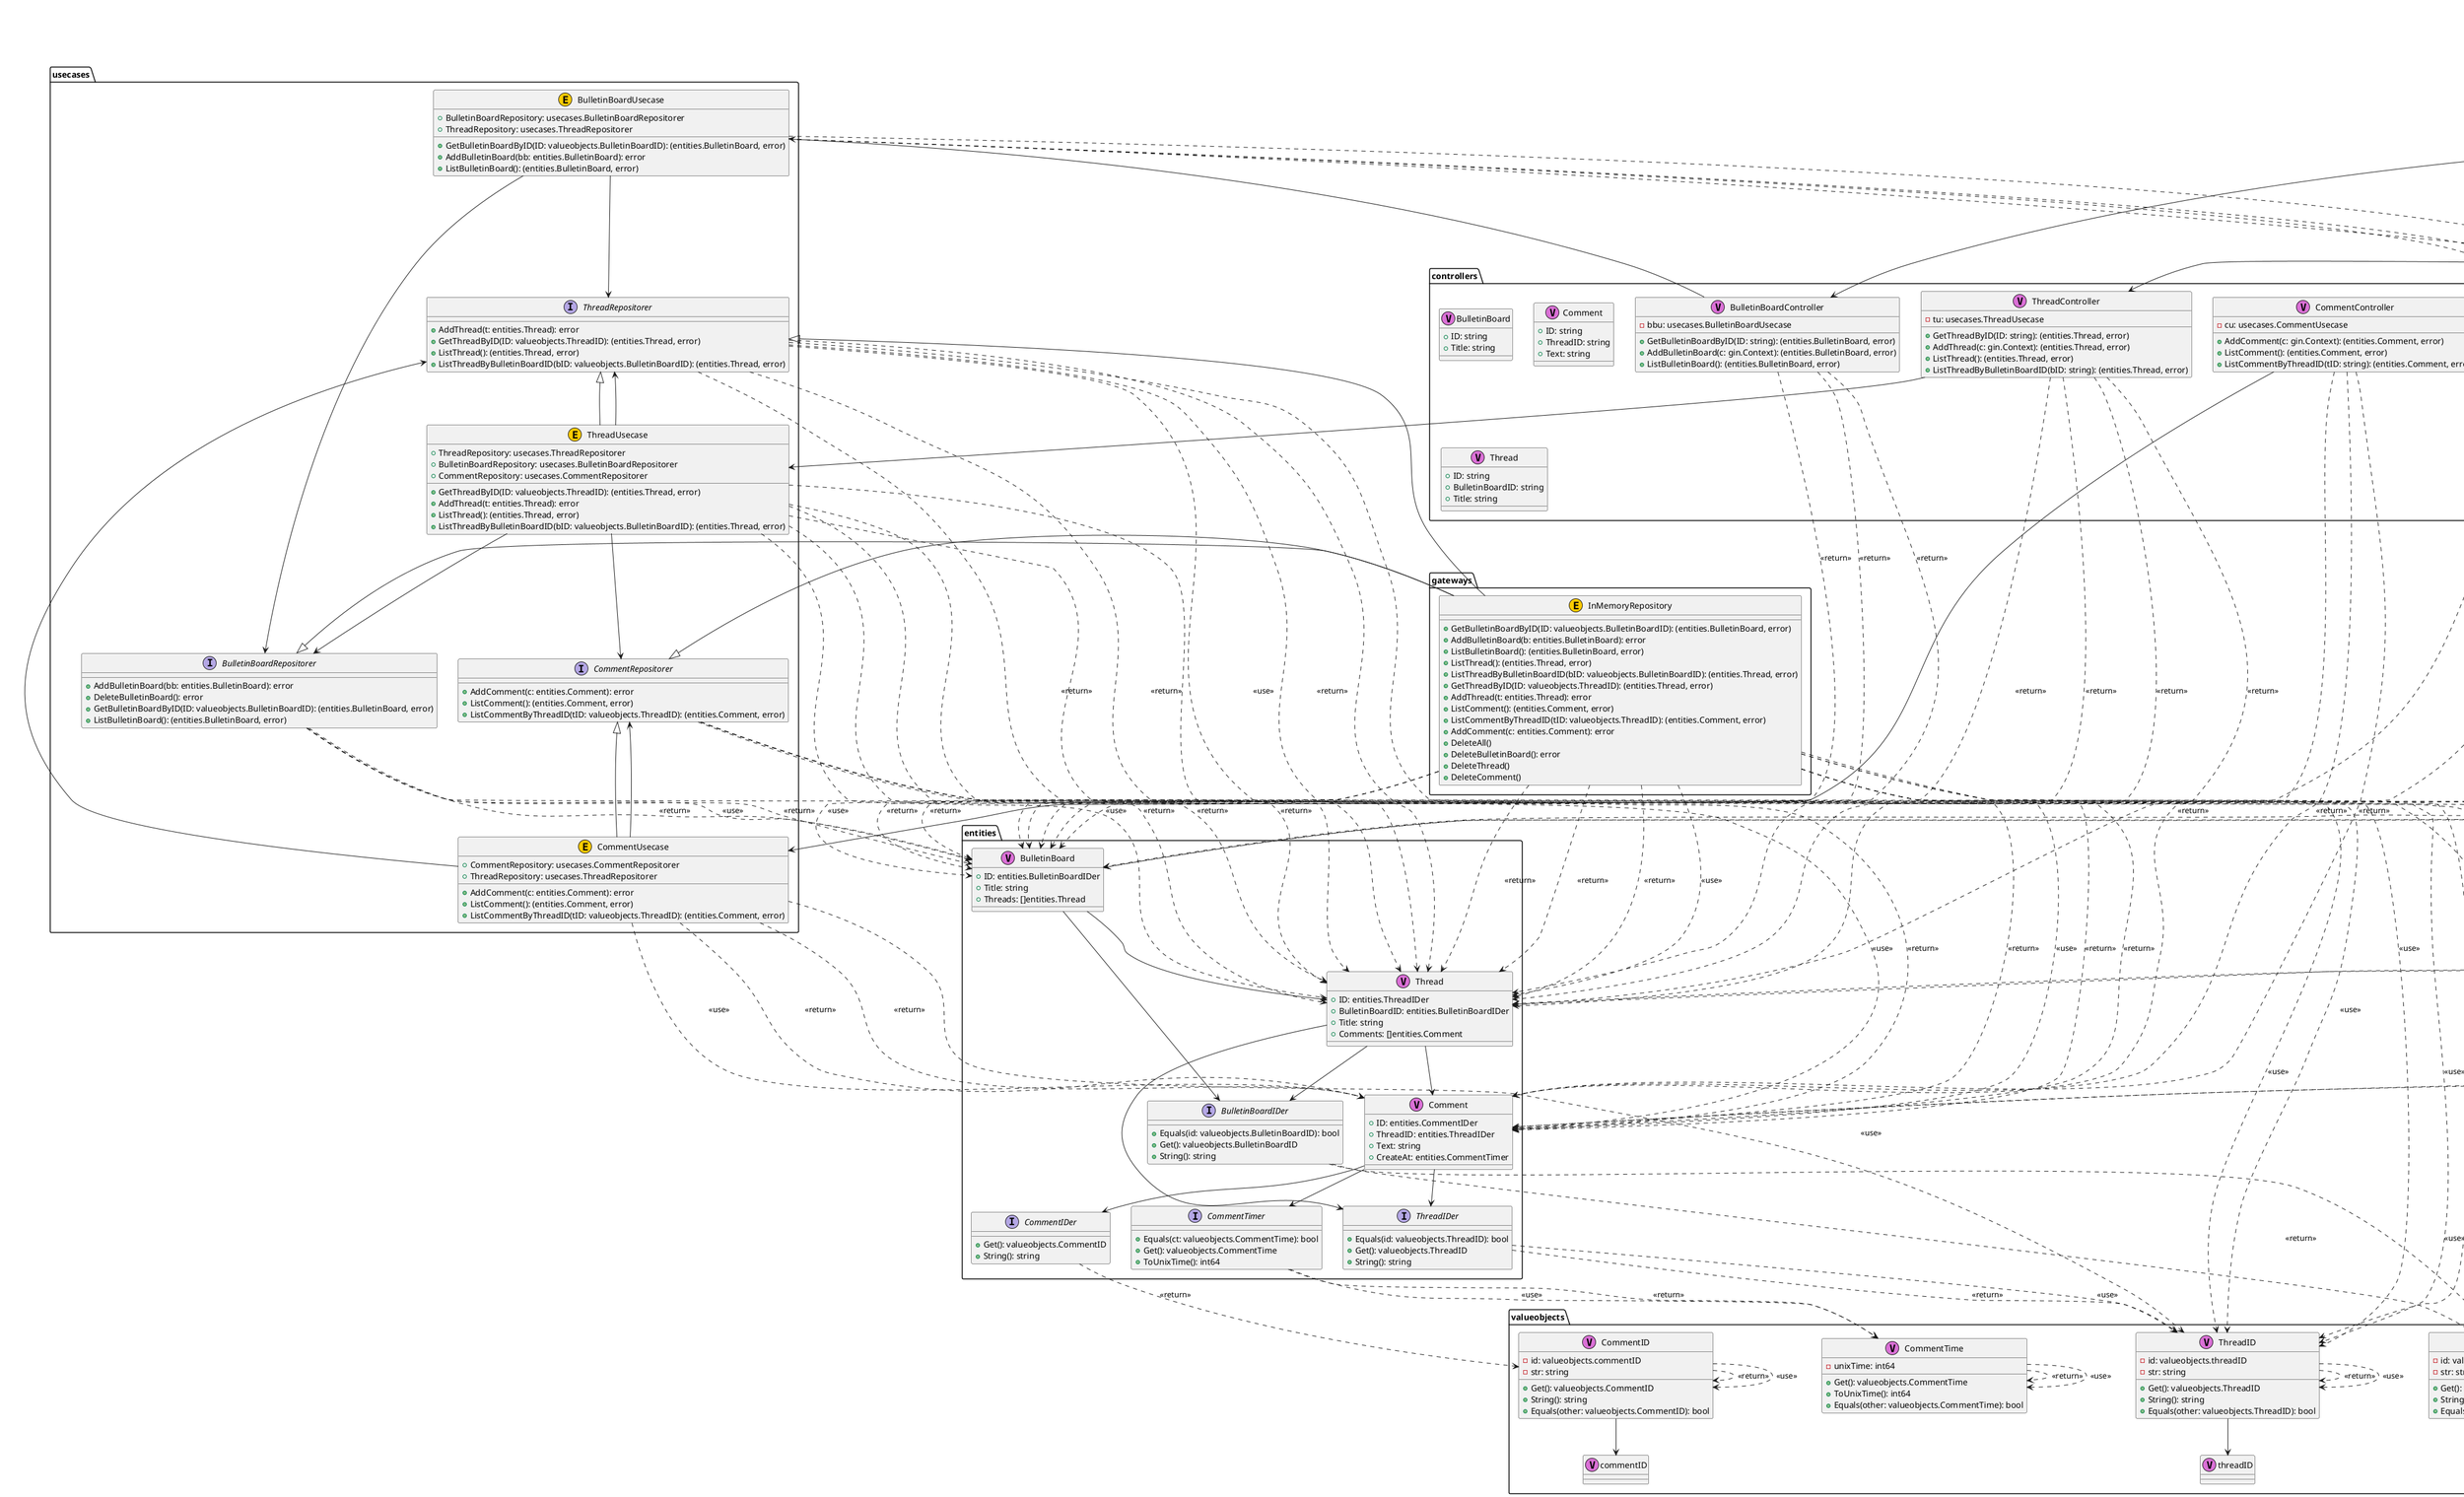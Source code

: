 @startuml

package "entities" {
	class "BulletinBoard" as entities.BulletinBoard <<V,Orchid>> {
		+ID: entities.BulletinBoardIDer
		+Title: string
		+Threads: []entities.Thread
	}
}

	entities.BulletinBoard --> entities.BulletinBoardIDer
	entities.BulletinBoard --> entities.Thread


package "entities" {
	interface "BulletinBoardIDer" as entities.BulletinBoardIDer {
		+Equals(id: valueobjects.BulletinBoardID): bool
		+Get(): valueobjects.BulletinBoardID
		+String(): string
	}
}


	entities.BulletinBoardIDer ..> valueobjects.BulletinBoardID : <<use>> 
	entities.BulletinBoardIDer ..> valueobjects.BulletinBoardID : <<return>> 

package "entities" {
	class "Comment" as entities.Comment <<V,Orchid>> {
		+ID: entities.CommentIDer
		+ThreadID: entities.ThreadIDer
		+Text: string
		+CreateAt: entities.CommentTimer
	}
}

	entities.Comment --> entities.CommentIDer
	entities.Comment --> entities.ThreadIDer
	entities.Comment --> entities.CommentTimer


package "entities" {
	interface "CommentIDer" as entities.CommentIDer {
		+Get(): valueobjects.CommentID
		+String(): string
	}
}


	entities.CommentIDer ..> valueobjects.CommentID : <<return>> 

package "entities" {
	interface "CommentTimer" as entities.CommentTimer {
		+Equals(ct: valueobjects.CommentTime): bool
		+Get(): valueobjects.CommentTime
		+ToUnixTime(): int64
	}
}


	entities.CommentTimer ..> valueobjects.CommentTime : <<use>> 
	entities.CommentTimer ..> valueobjects.CommentTime : <<return>> 

package "entities" {
	class "Thread" as entities.Thread <<V,Orchid>> {
		+ID: entities.ThreadIDer
		+BulletinBoardID: entities.BulletinBoardIDer
		+Title: string
		+Comments: []entities.Comment
	}
}

	entities.Thread --> entities.ThreadIDer
	entities.Thread --> entities.BulletinBoardIDer
	entities.Thread --> entities.Comment


package "entities" {
	interface "ThreadIDer" as entities.ThreadIDer {
		+Equals(id: valueobjects.ThreadID): bool
		+Get(): valueobjects.ThreadID
		+String(): string
	}
}


	entities.ThreadIDer ..> valueobjects.ThreadID : <<use>> 
	entities.ThreadIDer ..> valueobjects.ThreadID : <<return>> 

package "valueobjects" {
	class "BulletinBoardID" as valueobjects.BulletinBoardID <<V,Orchid>> {
		-id: valueobjects.bulletinBoardID
		-str: string
		+Get(): valueobjects.BulletinBoardID
		+String(): string
		+Equals(other: valueobjects.BulletinBoardID): bool
	}
}

	valueobjects.BulletinBoardID --> valueobjects.bulletinBoardID

	valueobjects.BulletinBoardID ..> valueobjects.BulletinBoardID : <<return>> 
	valueobjects.BulletinBoardID ..> valueobjects.BulletinBoardID : <<use>> 

package "valueobjects" {
	class "CommentID" as valueobjects.CommentID <<V,Orchid>> {
		-id: valueobjects.commentID
		-str: string
		+Get(): valueobjects.CommentID
		+String(): string
		+Equals(other: valueobjects.CommentID): bool
	}
}

	valueobjects.CommentID --> valueobjects.commentID

	valueobjects.CommentID ..> valueobjects.CommentID : <<return>> 
	valueobjects.CommentID ..> valueobjects.CommentID : <<use>> 

package "valueobjects" {
	class "CommentTime" as valueobjects.CommentTime <<V,Orchid>> {
		-unixTime: int64
		+Get(): valueobjects.CommentTime
		+ToUnixTime(): int64
		+Equals(other: valueobjects.CommentTime): bool
	}
}


	valueobjects.CommentTime ..> valueobjects.CommentTime : <<return>> 
	valueobjects.CommentTime ..> valueobjects.CommentTime : <<use>> 

package "valueobjects" {
	class "ThreadID" as valueobjects.ThreadID <<V,Orchid>> {
		-id: valueobjects.threadID
		-str: string
		+Get(): valueobjects.ThreadID
		+String(): string
		+Equals(other: valueobjects.ThreadID): bool
	}
}

	valueobjects.ThreadID --> valueobjects.threadID

	valueobjects.ThreadID ..> valueobjects.ThreadID : <<return>> 
	valueobjects.ThreadID ..> valueobjects.ThreadID : <<use>> 

package "valueobjects" {
	class "bulletinBoardID" as valueobjects.bulletinBoardID <<V,Orchid>>
}



package "valueobjects" {
	class "commentID" as valueobjects.commentID <<V,Orchid>>
}



package "valueobjects" {
	class "threadID" as valueobjects.threadID <<V,Orchid>>
}



package "usecases" {
	interface "BulletinBoardRepositorer" as usecases.BulletinBoardRepositorer {
		+AddBulletinBoard(bb: entities.BulletinBoard): error
		+DeleteBulletinBoard(): error
		+GetBulletinBoardByID(ID: valueobjects.BulletinBoardID): (entities.BulletinBoard, error)
		+ListBulletinBoard(): (entities.BulletinBoard, error)
	}
}


	usecases.BulletinBoardRepositorer ..> entities.BulletinBoard : <<use>> 
	usecases.BulletinBoardRepositorer ..> valueobjects.BulletinBoardID : <<use>> 
	usecases.BulletinBoardRepositorer ..> entities.BulletinBoard : <<return>> 
	usecases.BulletinBoardRepositorer ..> entities.BulletinBoard : <<return>> 

package "usecases" {
	class "BulletinBoardUsecase" as usecases.BulletinBoardUsecase <<E,#FFCC00>> {
		+BulletinBoardRepository: usecases.BulletinBoardRepositorer
		+ThreadRepository: usecases.ThreadRepositorer
		+GetBulletinBoardByID(ID: valueobjects.BulletinBoardID): (entities.BulletinBoard, error)
		+AddBulletinBoard(bb: entities.BulletinBoard): error
		+ListBulletinBoard(): (entities.BulletinBoard, error)
	}
}

	usecases.BulletinBoardUsecase --> usecases.BulletinBoardRepositorer
	usecases.BulletinBoardUsecase --> usecases.ThreadRepositorer

	usecases.BulletinBoardUsecase ..> valueobjects.BulletinBoardID : <<use>> 
	usecases.BulletinBoardUsecase ..> entities.BulletinBoard : <<return>> 
	usecases.BulletinBoardUsecase ..> entities.BulletinBoard : <<use>> 
	usecases.BulletinBoardUsecase ..> entities.BulletinBoard : <<return>> 

package "usecases" {
	interface "CommentRepositorer" as usecases.CommentRepositorer {
		+AddComment(c: entities.Comment): error
		+ListComment(): (entities.Comment, error)
		+ListCommentByThreadID(tID: valueobjects.ThreadID): (entities.Comment, error)
	}
}


	usecases.CommentRepositorer ..> entities.Comment : <<use>> 
	usecases.CommentRepositorer ..> entities.Comment : <<return>> 
	usecases.CommentRepositorer ..> valueobjects.ThreadID : <<use>> 
	usecases.CommentRepositorer ..> entities.Comment : <<return>> 

package "usecases" {
	class "CommentUsecase" as usecases.CommentUsecase <<E,#FFCC00>> {
		+CommentRepository: usecases.CommentRepositorer
		+ThreadRepository: usecases.ThreadRepositorer
		+AddComment(c: entities.Comment): error
		+ListComment(): (entities.Comment, error)
		+ListCommentByThreadID(tID: valueobjects.ThreadID): (entities.Comment, error)
	}
}

	usecases.CommentUsecase --> usecases.CommentRepositorer
	usecases.CommentUsecase --> usecases.ThreadRepositorer

	usecases.CommentUsecase ..> entities.Comment : <<use>> 
	usecases.CommentUsecase ..> entities.Comment : <<return>> 
	usecases.CommentUsecase ..> valueobjects.ThreadID : <<use>> 
	usecases.CommentUsecase ..> entities.Comment : <<return>> 

package "usecases" {
	interface "ThreadRepositorer" as usecases.ThreadRepositorer {
		+AddThread(t: entities.Thread): error
		+GetThreadByID(ID: valueobjects.ThreadID): (entities.Thread, error)
		+ListThread(): (entities.Thread, error)
		+ListThreadByBulletinBoardID(bID: valueobjects.BulletinBoardID): (entities.Thread, error)
	}
}


	usecases.ThreadRepositorer ..> entities.Thread : <<use>> 
	usecases.ThreadRepositorer ..> valueobjects.ThreadID : <<use>> 
	usecases.ThreadRepositorer ..> entities.Thread : <<return>> 
	usecases.ThreadRepositorer ..> entities.Thread : <<return>> 
	usecases.ThreadRepositorer ..> valueobjects.BulletinBoardID : <<use>> 
	usecases.ThreadRepositorer ..> entities.Thread : <<return>> 

package "usecases" {
	class "ThreadUsecase" as usecases.ThreadUsecase <<E,#FFCC00>> {
		+ThreadRepository: usecases.ThreadRepositorer
		+BulletinBoardRepository: usecases.BulletinBoardRepositorer
		+CommentRepository: usecases.CommentRepositorer
		+GetThreadByID(ID: valueobjects.ThreadID): (entities.Thread, error)
		+AddThread(t: entities.Thread): error
		+ListThread(): (entities.Thread, error)
		+ListThreadByBulletinBoardID(bID: valueobjects.BulletinBoardID): (entities.Thread, error)
	}
}

	usecases.ThreadUsecase --> usecases.ThreadRepositorer
	usecases.ThreadUsecase --> usecases.BulletinBoardRepositorer
	usecases.ThreadUsecase --> usecases.CommentRepositorer

	usecases.ThreadUsecase ..> valueobjects.ThreadID : <<use>> 
	usecases.ThreadUsecase ..> entities.Thread : <<return>> 
	usecases.ThreadUsecase ..> entities.Thread : <<use>> 
	usecases.ThreadUsecase ..> entities.Thread : <<return>> 
	usecases.ThreadUsecase ..> valueobjects.BulletinBoardID : <<use>> 
	usecases.ThreadUsecase ..> entities.Thread : <<return>> 

package "controllers" {
	class "BulletinBoard" as controllers.BulletinBoard <<V,Orchid>> {
		+ID: string
		+Title: string
	}
}



package "controllers" {
	class "BulletinBoardController" as controllers.BulletinBoardController <<V,Orchid>> {
		-bbu: usecases.BulletinBoardUsecase
		+GetBulletinBoardByID(ID: string): (entities.BulletinBoard, error)
		+AddBulletinBoard(c: gin.Context): (entities.BulletinBoard, error)
		+ListBulletinBoard(): (entities.BulletinBoard, error)
	}
}

	controllers.BulletinBoardController --> usecases.BulletinBoardUsecase

	controllers.BulletinBoardController ..> entities.BulletinBoard : <<return>> 
	controllers.BulletinBoardController ..> entities.BulletinBoard : <<return>> 
	controllers.BulletinBoardController ..> entities.BulletinBoard : <<return>> 

package "controllers" {
	class "Comment" as controllers.Comment <<V,Orchid>> {
		+ID: string
		+ThreadID: string
		+Text: string
	}
}



package "controllers" {
	class "CommentController" as controllers.CommentController <<V,Orchid>> {
		-cu: usecases.CommentUsecase
		+AddComment(c: gin.Context): (entities.Comment, error)
		+ListComment(): (entities.Comment, error)
		+ListCommentByThreadID(tID: string): (entities.Comment, error)
	}
}

	controllers.CommentController --> usecases.CommentUsecase

	controllers.CommentController ..> entities.Comment : <<return>> 
	controllers.CommentController ..> entities.Comment : <<return>> 
	controllers.CommentController ..> entities.Comment : <<return>> 

package "controllers" {
	class "Thread" as controllers.Thread <<V,Orchid>> {
		+ID: string
		+BulletinBoardID: string
		+Title: string
	}
}



package "controllers" {
	class "ThreadController" as controllers.ThreadController <<V,Orchid>> {
		-tu: usecases.ThreadUsecase
		+GetThreadByID(ID: string): (entities.Thread, error)
		+AddThread(c: gin.Context): (entities.Thread, error)
		+ListThread(): (entities.Thread, error)
		+ListThreadByBulletinBoardID(bID: string): (entities.Thread, error)
	}
}

	controllers.ThreadController --> usecases.ThreadUsecase

	controllers.ThreadController ..> entities.Thread : <<return>> 
	controllers.ThreadController ..> entities.Thread : <<return>> 
	controllers.ThreadController ..> entities.Thread : <<return>> 
	controllers.ThreadController ..> entities.Thread : <<return>> 

package "logger" {
	class "LogColumns" as logger.LogColumns <<E,#FFCC00>> {
		+PID: string
		+UA: string
		+Path: string
		+Body: []byte
		+Error(c: gin.Context, msg: interface{})
		+Info(c: gin.Context, msg: interface{})
		+Debug(c: gin.Context, msg: interface{})
		+Warn(c: gin.Context, msg: interface{})
	}
}



package "logger" {
	interface "Logger" as logger.Logger {
		+Debug(c: *context.Context, msg: interface{})
		+Error(c: *context.Context, msg: interface{})
		+Info(c: *context.Context, msg: interface{})
		+Warn(c: *context.Context, msg: interface{})
	}
}



package "presenters" {
	class "BulletinBoard" as presenters.BulletinBoard <<V,Orchid>> {
		+ID: string
		+Title: string
		+Threads: []presenters.Thread
	}
}

	presenters.BulletinBoard --> presenters.Thread


package "presenters" {
	class "BulletinBoardPresenter" as presenters.BulletinBoardPresenter <<V,Orchid>> {
		+ConvertToHTTPBulletinBoardListResponse(bbl: entities.BulletinBoard): *presenters.HTTPResponse
		+ConvertToHTTPBulletinBoardResponse(bb: entities.BulletinBoard): *presenters.HTTPResponse
	}
}


	presenters.BulletinBoardPresenter ..> entities.BulletinBoard : <<use>> 
	presenters.BulletinBoardPresenter ..> presenters.HTTPResponse : <<return>> 
	presenters.BulletinBoardPresenter ..> entities.BulletinBoard : <<use>> 
	presenters.BulletinBoardPresenter ..> presenters.HTTPResponse : <<return>> 

package "presenters" {
	class "Comment" as presenters.Comment <<V,Orchid>> {
		+ID: string
		+ThreadID: string
		+Text: string
		+CreatAt: int64
	}
}



package "presenters" {
	class "CommentPresenter" as presenters.CommentPresenter <<V,Orchid>> {
		+ConvertToHTTPCommentListResponse(cl: entities.Comment): *presenters.HTTPResponse
		+ConvertToHTTPCommentResponse(c: entities.Comment): *presenters.HTTPResponse
	}
}


	presenters.CommentPresenter ..> entities.Comment : <<use>> 
	presenters.CommentPresenter ..> presenters.HTTPResponse : <<return>> 
	presenters.CommentPresenter ..> entities.Comment : <<use>> 
	presenters.CommentPresenter ..> presenters.HTTPResponse : <<return>> 

package "presenters" {
	class "ErrorPresenter" as presenters.ErrorPresenter <<V,Orchid>> {
		+ConvertToHTTPErrorResponse(err: error): *presenters.HTTPResponse
	}
}


	presenters.ErrorPresenter ..> presenters.HTTPResponse : <<return>> 

package "presenters" {
	class "HTTPResponse" as presenters.HTTPResponse <<V,Orchid>> {
		+Items: interface{}
	}
}



package "presenters" {
	class "Thread" as presenters.Thread <<V,Orchid>> {
		+ID: string
		+BulletinBoardID: string
		+Title: string
		+Comments: []presenters.Comment
	}
}

	presenters.Thread --> presenters.Comment


package "presenters" {
	class "ThreadPresenter" as presenters.ThreadPresenter <<V,Orchid>> {
		+ConvertToHTTPThreadListResponse(tl: entities.Thread): *presenters.HTTPResponse
		+ConvertToHTTPThreadResponse(t: entities.Thread): *presenters.HTTPResponse
	}
}


	presenters.ThreadPresenter ..> entities.Thread : <<use>> 
	presenters.ThreadPresenter ..> presenters.HTTPResponse : <<return>> 
	presenters.ThreadPresenter ..> entities.Thread : <<use>> 
	presenters.ThreadPresenter ..> presenters.HTTPResponse : <<return>> 

package "api" {
	class "Router" as api.Router <<E,#FFCC00>> {
		+BulletinBoardController: controllers.BulletinBoardController
		+BulletinBoardPresenter: presenters.BulletinBoardPresenter
		+ThreadController: controllers.ThreadController
		+ThreadPresenter: presenters.ThreadPresenter
		+CommentController: controllers.CommentController
		+CommentPresenter: presenters.CommentPresenter
		+ErrorPresenter: presenters.ErrorPresenter
		-responseByError(c: gin.Context, err: error)
		-postThread(c: gin.Context)
		-getThreadByID(c: gin.Context)
		-listThread(c: gin.Context)
		-listBulletinBoard(c: gin.Context)
		-getBulletinBoardByID(c: gin.Context)
		-postBulletinBoard(c: gin.Context)
		-postComment(c: gin.Context)
		-listComment(c: gin.Context)
	}
}

	api.Router --> controllers.BulletinBoardController
	api.Router --> presenters.BulletinBoardPresenter
	api.Router --> controllers.ThreadController
	api.Router --> presenters.ThreadPresenter
	api.Router --> controllers.CommentController
	api.Router --> presenters.CommentPresenter
	api.Router --> presenters.ErrorPresenter


package "gateways" {
	class "InMemoryRepository" as gateways.InMemoryRepository <<E,#FFCC00>> {
		+GetBulletinBoardByID(ID: valueobjects.BulletinBoardID): (entities.BulletinBoard, error)
		+AddBulletinBoard(b: entities.BulletinBoard): error
		+ListBulletinBoard(): (entities.BulletinBoard, error)
		+ListThread(): (entities.Thread, error)
		+ListThreadByBulletinBoardID(bID: valueobjects.BulletinBoardID): (entities.Thread, error)
		+GetThreadByID(ID: valueobjects.ThreadID): (entities.Thread, error)
		+AddThread(t: entities.Thread): error
		+ListComment(): (entities.Comment, error)
		+ListCommentByThreadID(tID: valueobjects.ThreadID): (entities.Comment, error)
		+AddComment(c: entities.Comment): error
		+DeleteAll()
		+DeleteBulletinBoard(): error
		+DeleteThread()
		+DeleteComment()
	}
}


	gateways.InMemoryRepository ..> valueobjects.BulletinBoardID : <<use>> 
	gateways.InMemoryRepository ..> entities.BulletinBoard : <<return>> 
	gateways.InMemoryRepository ..> entities.BulletinBoard : <<use>> 
	gateways.InMemoryRepository ..> entities.BulletinBoard : <<return>> 
	gateways.InMemoryRepository ..> entities.Thread : <<return>> 
	gateways.InMemoryRepository ..> valueobjects.BulletinBoardID : <<use>> 
	gateways.InMemoryRepository ..> entities.Thread : <<return>> 
	gateways.InMemoryRepository ..> valueobjects.ThreadID : <<use>> 
	gateways.InMemoryRepository ..> entities.Thread : <<return>> 
	gateways.InMemoryRepository ..> entities.Thread : <<use>> 
	gateways.InMemoryRepository ..> entities.Comment : <<return>> 
	gateways.InMemoryRepository ..> valueobjects.ThreadID : <<use>> 
	gateways.InMemoryRepository ..> entities.Comment : <<return>> 
	gateways.InMemoryRepository ..> entities.Comment : <<use>> 

package "configs" {
	class "Config" as configs.Config <<V,Orchid>> {
		+Environment: string
	}
}



package "configs" {
	interface "Configer" as configs.Configer {
		+Get(): configs.Config
	}
}


	configs.Configer ..> configs.Config : <<return>> 

package "configs" {
	class "OsConfig" as configs.OsConfig <<V,Orchid>> {
		-config: configs.Config
		+Get(): configs.Config
	}
}

	configs.OsConfig --> configs.Config

	configs.OsConfig ..> configs.Config : <<return>> 

package "configs" {
	class "YamlConfig" as configs.YamlConfig <<V,Orchid>> {
		-config: configs.Config
		+Get(): configs.Config
	}
}

	configs.YamlConfig --> configs.Config

	configs.YamlConfig ..> configs.Config : <<return>> 

package "errorobjects" {
	class "CharacterSizeValidationError" as errorobjects.CharacterSizeValidationError <<V,Orchid>> {
		-msg: string
		-code: int
		+Error(): string
	}
}



package "errorobjects" {
	class "InternalServerError" as errorobjects.InternalServerError <<V,Orchid>> {
		-msg: string
		-code: int
		+Error(): string
	}
}



package "errorobjects" {
	class "MissingRequiredFieldsError" as errorobjects.MissingRequiredFieldsError <<V,Orchid>> {
		-msg: string
		-code: int
		+Error(): string
	}
}



package "errorobjects" {
	class "NotFoundError" as errorobjects.NotFoundError <<V,Orchid>> {
		-msg: string
		-code: int
		+Error(): string
	}
}



package "errorobjects" {
	class "ParameterBindingError" as errorobjects.ParameterBindingError <<V,Orchid>> {
		-msg: string
		-code: int
		+Error(): string
	}
}



package "errorobjects" {
	class "ResourceLimitedError" as errorobjects.ResourceLimitedError <<V,Orchid>> {
		-msg: string
		-code: int
		+Error(): string
	}
}



	usecases.CommentUsecase -up-|> usecases.CommentRepositorer
	usecases.ThreadUsecase -up-|> usecases.ThreadRepositorer
	gateways.InMemoryRepository -up-|> usecases.BulletinBoardRepositorer
	gateways.InMemoryRepository -up-|> usecases.CommentRepositorer
	gateways.InMemoryRepository -up-|> usecases.ThreadRepositorer
	configs.OsConfig -up-|> configs.Configer
	configs.YamlConfig -up-|> configs.Configer


@enduml
